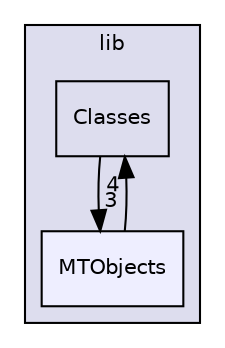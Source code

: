 digraph "lib/MTObjects" {
  compound=true
  node [ fontsize="10", fontname="Helvetica"];
  edge [ labelfontsize="10", labelfontname="Helvetica"];
  subgraph clusterdir_97aefd0d527b934f1d99a682da8fe6a9 {
    graph [ bgcolor="#ddddee", pencolor="black", label="lib" fontname="Helvetica", fontsize="10", URL="dir_97aefd0d527b934f1d99a682da8fe6a9.html"]
  dir_87ff476ccb6f299a9759bbe8af9ee70b [shape=box label="Classes" URL="dir_87ff476ccb6f299a9759bbe8af9ee70b.html"];
  dir_36293d75d3861a2cc4b09260fc47a5c1 [shape=box, label="MTObjects", style="filled", fillcolor="#eeeeff", pencolor="black", URL="dir_36293d75d3861a2cc4b09260fc47a5c1.html"];
  }
  dir_87ff476ccb6f299a9759bbe8af9ee70b->dir_36293d75d3861a2cc4b09260fc47a5c1 [headlabel="3", labeldistance=1.5 headhref="dir_000003_000006.html"];
  dir_36293d75d3861a2cc4b09260fc47a5c1->dir_87ff476ccb6f299a9759bbe8af9ee70b [headlabel="4", labeldistance=1.5 headhref="dir_000006_000003.html"];
}
